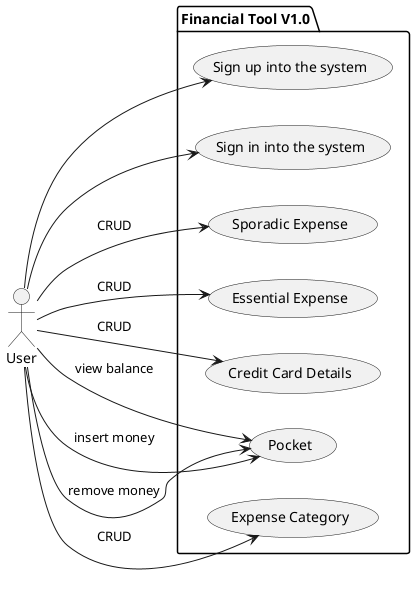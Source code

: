 @startuml
skinparam monochrome true
left to right direction

actor User as user

package "Financial Tool V1.0" {
    usecase "Sign up into the system" as sup
    usecase "Sign in into the system" as sin
    usecase "Sporadic Expense" as se
    usecase "Essential Expense" as ee
    usecase "Credit Card Details" as ccd
    usecase "Pocket" as pkt
    usecase "Expense Category" as cat
}

user --> pkt: view balance
user --> pkt: insert money
user --> pkt: remove money
user --> cat : CRUD
user --> se : CRUD 
user --> ee : CRUD
user --> ccd : CRUD
user --> sup
user --> sin


@enduml